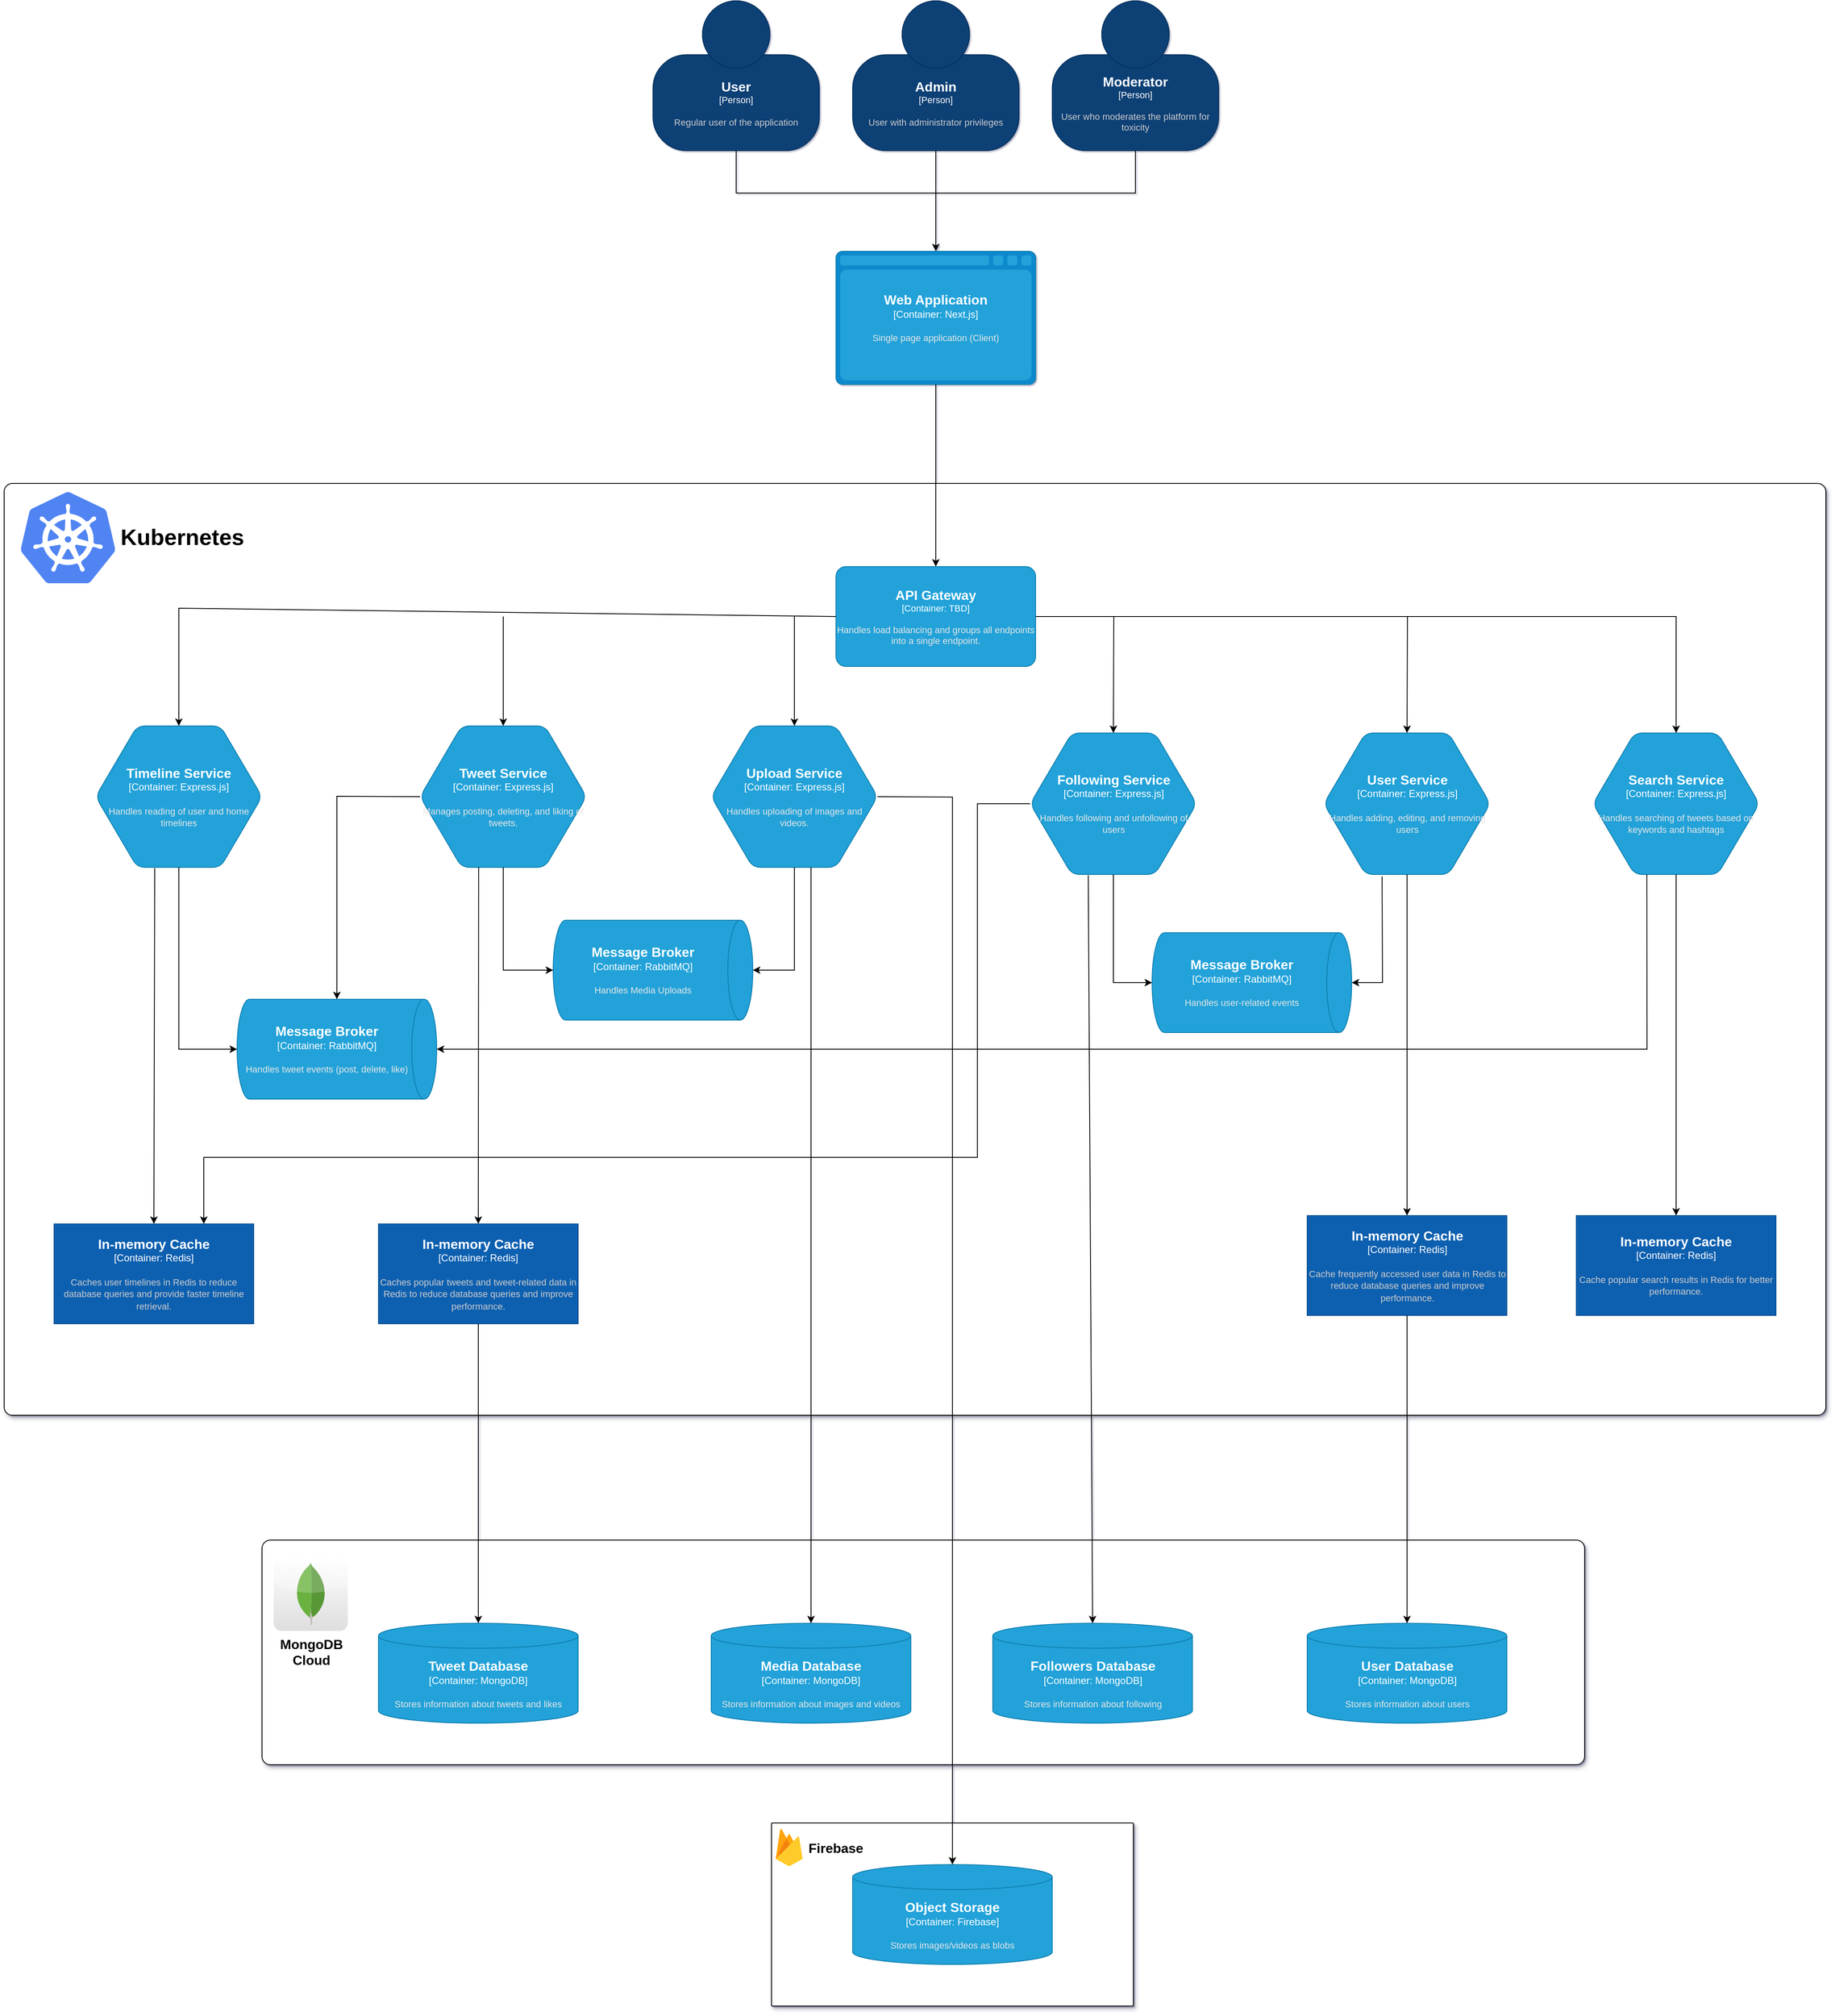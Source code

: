 <mxfile version="21.1.4" type="device">
  <diagram id="f106602c-feb2-e66a-4537-3a34d633f6aa" name="Page-1">
    <mxGraphModel dx="1504" dy="1657" grid="1" gridSize="10" guides="1" tooltips="1" connect="1" arrows="1" fold="1" page="1" pageScale="1" pageWidth="1169" pageHeight="827" background="none" math="0" shadow="1">
      <root>
        <mxCell id="0" />
        <mxCell id="1" parent="0" />
        <mxCell id="e-boNH3dfIIxHlk2X5r0-149" value="" style="strokeColor=#000000;shadow=1;strokeWidth=1;rounded=1;absoluteArcSize=1;arcSize=2;" vertex="1" parent="1">
          <mxGeometry x="1752.5" y="2100" width="435" height="220" as="geometry" />
        </mxCell>
        <mxCell id="e-boNH3dfIIxHlk2X5r0-150" value="&lt;b&gt;&lt;font color=&quot;#000000&quot; style=&quot;font-size: 16px;&quot;&gt;Firebase&lt;/font&gt;&lt;/b&gt;" style="sketch=0;dashed=0;connectable=0;html=1;fillColor=#5184F3;strokeColor=none;shape=mxgraph.gcp2.firebase;part=1;labelPosition=right;verticalLabelPosition=middle;align=left;verticalAlign=middle;spacingLeft=5;fontColor=#999999;fontSize=12;" vertex="1" parent="e-boNH3dfIIxHlk2X5r0-149">
          <mxGeometry width="32.4" height="45" relative="1" as="geometry">
            <mxPoint x="5" y="7" as="offset" />
          </mxGeometry>
        </mxCell>
        <object c4Name="" c4Type="" c4Application="" label="&lt;font style=&quot;font-size: 16px&quot;&gt;&lt;b&gt;&lt;div style=&quot;text-align: left&quot;&gt;%c4Name%&lt;/div&gt;&lt;/b&gt;&lt;/font&gt;&lt;div style=&quot;text-align: left&quot;&gt;[%c4Application%]&lt;/div&gt;" placeholders="1" id="e-boNH3dfIIxHlk2X5r0-136">
          <mxCell style="rounded=1;fontSize=11;whiteSpace=wrap;html=1;arcSize=20;labelBackgroundColor=none;align=left;verticalAlign=bottom;labelBorderColor=none;spacingTop=0;spacing=10;metaEdit=1;rotatable=0;perimeter=rectanglePerimeter;labelPadding=0;allowArrows=0;connectable=0;expand=0;recursiveResize=0;editable=1;pointerEvents=0;absoluteArcSize=1;points=[[0.25,0,0],[0.5,0,0],[0.75,0,0],[1,0.25,0],[1,0.5,0],[1,0.75,0],[0.75,1,0],[0.5,1,0],[0.25,1,0],[0,0.75,0],[0,0.5,0],[0,0.25,0]];strokeWidth=1;strokeColor=#000000;shadow=1;fontColor=#ffffff;" vertex="1" parent="1">
            <mxGeometry x="1140" y="1760" width="1590" height="270" as="geometry" />
          </mxCell>
        </object>
        <object c4Name="" c4Type="" c4Application="" label="&lt;font style=&quot;font-size: 16px&quot;&gt;&lt;b&gt;&lt;div style=&quot;text-align: left&quot;&gt;%c4Name%&lt;/div&gt;&lt;/b&gt;&lt;/font&gt;&lt;div style=&quot;text-align: left&quot;&gt;[%c4Application%]&lt;/div&gt;" placeholders="1" id="e-boNH3dfIIxHlk2X5r0-52">
          <mxCell style="rounded=1;fontSize=11;whiteSpace=wrap;html=1;arcSize=20;labelBackgroundColor=none;align=left;verticalAlign=bottom;labelBorderColor=none;spacingTop=0;spacing=10;metaEdit=1;rotatable=0;perimeter=rectanglePerimeter;labelPadding=0;allowArrows=0;connectable=0;expand=0;recursiveResize=0;editable=1;pointerEvents=0;absoluteArcSize=1;points=[[0.25,0,0],[0.5,0,0],[0.75,0,0],[1,0.25,0],[1,0.5,0],[1,0.75,0],[0.75,1,0],[0.5,1,0],[0.25,1,0],[0,0.75,0],[0,0.5,0],[0,0.25,0]];strokeWidth=1;shadow=1;glass=0;fillStyle=auto;fontColor=#ffffff;" vertex="1" parent="1">
            <mxGeometry x="830" y="490" width="2190" height="1120" as="geometry" />
          </mxCell>
        </object>
        <object placeholders="1" c4Name="User" c4Type="Person" c4Description="Regular user of the application" label="&lt;font style=&quot;font-size: 16px&quot;&gt;&lt;b&gt;%c4Name%&lt;/b&gt;&lt;/font&gt;&lt;div&gt;[%c4Type%]&lt;/div&gt;&lt;br&gt;&lt;div&gt;&lt;font style=&quot;font-size: 11px&quot;&gt;&lt;font color=&quot;#cccccc&quot;&gt;%c4Description%&lt;/font&gt;&lt;/div&gt;" id="e-boNH3dfIIxHlk2X5r0-14">
          <mxCell style="html=1;fontSize=11;dashed=0;whiteSpace=wrap;fillColor=#083F75;strokeColor=#06315C;fontColor=#ffffff;shape=mxgraph.c4.person2;align=center;metaEdit=1;points=[[0.5,0,0],[1,0.5,0],[1,0.75,0],[0.75,1,0],[0.5,1,0],[0.25,1,0],[0,0.75,0],[0,0.5,0]];resizable=0;" vertex="1" parent="1">
            <mxGeometry x="1610" y="-90" width="200" height="180" as="geometry" />
          </mxCell>
        </object>
        <object placeholders="1" c4Name="Admin" c4Type="Person" c4Description="User with administrator privileges" label="&lt;font style=&quot;font-size: 16px&quot;&gt;&lt;b&gt;%c4Name%&lt;/b&gt;&lt;/font&gt;&lt;div&gt;[%c4Type%]&lt;/div&gt;&lt;br&gt;&lt;div&gt;&lt;font style=&quot;font-size: 11px&quot;&gt;&lt;font color=&quot;#cccccc&quot;&gt;%c4Description%&lt;/font&gt;&lt;/div&gt;" id="e-boNH3dfIIxHlk2X5r0-38">
          <mxCell style="html=1;fontSize=11;dashed=0;whiteSpace=wrap;fillColor=#083F75;strokeColor=#06315C;fontColor=#ffffff;shape=mxgraph.c4.person2;align=center;metaEdit=1;points=[[0.5,0,0],[1,0.5,0],[1,0.75,0],[0.75,1,0],[0.5,1,0],[0.25,1,0],[0,0.75,0],[0,0.5,0]];resizable=0;" vertex="1" parent="1">
            <mxGeometry x="1850" y="-90" width="200" height="180" as="geometry" />
          </mxCell>
        </object>
        <object placeholders="1" c4Name="Moderator" c4Type="Person" c4Description="User who moderates the platform for toxicity" label="&lt;font style=&quot;font-size: 16px&quot;&gt;&lt;b&gt;%c4Name%&lt;/b&gt;&lt;/font&gt;&lt;div&gt;[%c4Type%]&lt;/div&gt;&lt;br&gt;&lt;div&gt;&lt;font style=&quot;font-size: 11px&quot;&gt;&lt;font color=&quot;#cccccc&quot;&gt;%c4Description%&lt;/font&gt;&lt;/div&gt;" id="e-boNH3dfIIxHlk2X5r0-39">
          <mxCell style="html=1;fontSize=11;dashed=0;whiteSpace=wrap;fillColor=#083F75;strokeColor=#06315C;fontColor=#ffffff;shape=mxgraph.c4.person2;align=center;metaEdit=1;points=[[0.5,0,0],[1,0.5,0],[1,0.75,0],[0.75,1,0],[0.5,1,0],[0.25,1,0],[0,0.75,0],[0,0.5,0]];resizable=0;" vertex="1" parent="1">
            <mxGeometry x="2090" y="-90" width="200" height="180" as="geometry" />
          </mxCell>
        </object>
        <mxCell id="e-boNH3dfIIxHlk2X5r0-40" value="" style="endArrow=classic;html=1;rounded=0;exitX=0.5;exitY=1;exitDx=0;exitDy=0;exitPerimeter=0;" edge="1" parent="1" source="e-boNH3dfIIxHlk2X5r0-14">
          <mxGeometry width="50" height="50" relative="1" as="geometry">
            <mxPoint x="1740" y="151" as="sourcePoint" />
            <mxPoint x="1950" y="211" as="targetPoint" />
            <Array as="points">
              <mxPoint x="1710" y="141" />
              <mxPoint x="1830" y="141" />
              <mxPoint x="1950" y="141" />
            </Array>
          </mxGeometry>
        </mxCell>
        <mxCell id="e-boNH3dfIIxHlk2X5r0-41" value="" style="endArrow=none;html=1;rounded=0;entryX=0.5;entryY=1;entryDx=0;entryDy=0;entryPerimeter=0;exitX=0.5;exitY=1;exitDx=0;exitDy=0;exitPerimeter=0;" edge="1" parent="1" source="e-boNH3dfIIxHlk2X5r0-39" target="e-boNH3dfIIxHlk2X5r0-38">
          <mxGeometry width="50" height="50" relative="1" as="geometry">
            <mxPoint x="2350" y="251" as="sourcePoint" />
            <mxPoint x="1790" y="101" as="targetPoint" />
            <Array as="points">
              <mxPoint x="2190" y="141" />
              <mxPoint x="1950" y="141" />
            </Array>
          </mxGeometry>
        </mxCell>
        <object placeholders="1" c4Type="Web Application" c4Container="Container" c4Technology="Next.js" c4Description="Single page application (Client)" label="&lt;font style=&quot;font-size: 16px&quot;&gt;&lt;b&gt;%c4Type%&lt;/b&gt;&lt;/font&gt;&lt;div&gt;[%c4Container%:&amp;nbsp;%c4Technology%]&lt;/div&gt;&lt;br&gt;&lt;div&gt;&lt;font style=&quot;font-size: 11px&quot;&gt;&lt;font color=&quot;#E6E6E6&quot;&gt;%c4Description%&lt;/font&gt;&lt;/div&gt;" id="e-boNH3dfIIxHlk2X5r0-42">
          <mxCell style="shape=mxgraph.c4.webBrowserContainer2;whiteSpace=wrap;html=1;boundedLbl=1;rounded=0;labelBackgroundColor=none;strokeColor=#118ACD;fillColor=#23A2D9;strokeColor=#118ACD;strokeColor2=#0E7DAD;fontSize=12;fontColor=#ffffff;align=center;metaEdit=1;points=[[0.5,0,0],[1,0.25,0],[1,0.5,0],[1,0.75,0],[0.5,1,0],[0,0.75,0],[0,0.5,0],[0,0.25,0]];resizable=0;" vertex="1" parent="1">
            <mxGeometry x="1830" y="211" width="240" height="160" as="geometry" />
          </mxCell>
        </object>
        <object placeholders="1" c4Type="Tweet Service" c4Container="Container" c4Technology="Express.js" c4Description="Manages posting, deleting, and liking of tweets." label="&lt;font style=&quot;font-size: 16px&quot;&gt;&lt;b&gt;%c4Type%&lt;/b&gt;&lt;/font&gt;&lt;div&gt;[%c4Container%:&amp;nbsp;%c4Technology%]&lt;/div&gt;&lt;br&gt;&lt;div&gt;&lt;font style=&quot;font-size: 11px&quot;&gt;&lt;font color=&quot;#E6E6E6&quot;&gt;%c4Description%&lt;/font&gt;&lt;/font&gt;&lt;/div&gt;" id="e-boNH3dfIIxHlk2X5r0-43">
          <mxCell style="shape=hexagon;size=50;perimeter=hexagonPerimeter2;whiteSpace=wrap;html=1;fixedSize=1;rounded=1;labelBackgroundColor=none;fillColor=#23A2D9;fontSize=12;fontColor=#ffffff;align=center;strokeColor=#0E7DAD;metaEdit=1;points=[[0.5,0,0],[1,0.25,0],[1,0.5,0],[1,0.75,0],[0.5,1,0],[0,0.75,0],[0,0.5,0],[0,0.25,0]];resizable=0;" vertex="1" parent="1">
            <mxGeometry x="1330" y="781.5" width="200" height="170" as="geometry" />
          </mxCell>
        </object>
        <object placeholders="1" c4Type="Message Broker" c4Container="Container" c4Technology="RabbitMQ" c4Description="Handles Media Uploads" label="&lt;font style=&quot;font-size: 16px&quot;&gt;&lt;b&gt;%c4Type%&lt;/b&gt;&lt;/font&gt;&lt;div&gt;[%c4Container%:&amp;nbsp;%c4Technology%]&lt;/div&gt;&lt;br&gt;&lt;div&gt;&lt;font style=&quot;font-size: 11px&quot;&gt;&lt;font color=&quot;#E6E6E6&quot;&gt;%c4Description%&lt;/font&gt;&lt;/div&gt;" id="e-boNH3dfIIxHlk2X5r0-44">
          <mxCell style="shape=cylinder3;size=15;direction=south;whiteSpace=wrap;html=1;boundedLbl=1;rounded=0;labelBackgroundColor=none;fillColor=#23A2D9;fontSize=12;fontColor=#ffffff;align=center;strokeColor=#0E7DAD;metaEdit=1;points=[[0.5,0,0],[1,0.25,0],[1,0.5,0],[1,0.75,0],[0.5,1,0],[0,0.75,0],[0,0.5,0],[0,0.25,0]];resizable=0;" vertex="1" parent="1">
            <mxGeometry x="1490" y="1015" width="240" height="120" as="geometry" />
          </mxCell>
        </object>
        <object placeholders="1" c4Type="Tweet Database" c4Container="Container" c4Technology="MongoDB" c4Description="Stores information about tweets and likes" label="&lt;font style=&quot;font-size: 16px&quot;&gt;&lt;b&gt;%c4Type%&lt;/b&gt;&lt;/font&gt;&lt;div&gt;[%c4Container%:&amp;nbsp;%c4Technology%]&lt;/div&gt;&lt;br&gt;&lt;div&gt;&lt;font style=&quot;font-size: 11px&quot;&gt;&lt;font color=&quot;#E6E6E6&quot;&gt;%c4Description%&lt;/font&gt;&lt;/div&gt;" id="e-boNH3dfIIxHlk2X5r0-45">
          <mxCell style="shape=cylinder3;size=15;whiteSpace=wrap;html=1;boundedLbl=1;rounded=0;labelBackgroundColor=none;fillColor=#23A2D9;fontSize=12;fontColor=#ffffff;align=center;strokeColor=#0E7DAD;metaEdit=1;points=[[0.5,0,0],[1,0.25,0],[1,0.5,0],[1,0.75,0],[0.5,1,0],[0,0.75,0],[0,0.5,0],[0,0.25,0]];resizable=0;" vertex="1" parent="1">
            <mxGeometry x="1280" y="1860" width="240" height="120" as="geometry" />
          </mxCell>
        </object>
        <object placeholders="1" c4Name="API Gateway" c4Type="Container" c4Technology="TBD" c4Description="Handles load balancing and groups all endpoints into a single endpoint." label="&lt;font style=&quot;font-size: 16px&quot;&gt;&lt;b&gt;%c4Name%&lt;/b&gt;&lt;/font&gt;&lt;div&gt;[%c4Type%: %c4Technology%]&lt;/div&gt;&lt;br&gt;&lt;div&gt;&lt;font style=&quot;font-size: 11px&quot;&gt;&lt;font color=&quot;#E6E6E6&quot;&gt;%c4Description%&lt;/font&gt;&lt;/div&gt;" id="e-boNH3dfIIxHlk2X5r0-48">
          <mxCell style="rounded=1;whiteSpace=wrap;html=1;fontSize=11;labelBackgroundColor=none;fillColor=#23A2D9;fontColor=#ffffff;align=center;arcSize=10;strokeColor=#0E7DAD;metaEdit=1;resizable=0;points=[[0.25,0,0],[0.5,0,0],[0.75,0,0],[1,0.25,0],[1,0.5,0],[1,0.75,0],[0.75,1,0],[0.5,1,0],[0.25,1,0],[0,0.75,0],[0,0.5,0],[0,0.25,0]];" vertex="1" parent="1">
            <mxGeometry x="1830" y="590" width="240" height="120" as="geometry" />
          </mxCell>
        </object>
        <object placeholders="1" c4Type="Upload Service" c4Container="Container" c4Technology="Express.js" c4Description="Handles uploading of images and videos." label="&lt;font style=&quot;font-size: 16px&quot;&gt;&lt;b&gt;%c4Type%&lt;/b&gt;&lt;/font&gt;&lt;div&gt;[%c4Container%:&amp;nbsp;%c4Technology%]&lt;/div&gt;&lt;br&gt;&lt;div&gt;&lt;font style=&quot;font-size: 11px&quot;&gt;&lt;font color=&quot;#E6E6E6&quot;&gt;%c4Description%&lt;/font&gt;&lt;/div&gt;" id="e-boNH3dfIIxHlk2X5r0-49">
          <mxCell style="shape=hexagon;size=50;perimeter=hexagonPerimeter2;whiteSpace=wrap;html=1;fixedSize=1;rounded=1;labelBackgroundColor=none;fillColor=#23A2D9;fontSize=12;fontColor=#ffffff;align=center;strokeColor=#0E7DAD;metaEdit=1;points=[[0.5,0,0],[1,0.25,0],[1,0.5,0],[1,0.75,0],[0.5,1,0],[0,0.75,0],[0,0.5,0],[0,0.25,0]];resizable=0;" vertex="1" parent="1">
            <mxGeometry x="1680" y="781.5" width="200" height="170" as="geometry" />
          </mxCell>
        </object>
        <object placeholders="1" c4Type="Search Service" c4Container="Container" c4Technology="Express.js" c4Description="Handles searching of tweets based on keywords and hashtags" label="&lt;font style=&quot;font-size: 16px&quot;&gt;&lt;b&gt;%c4Type%&lt;/b&gt;&lt;/font&gt;&lt;div&gt;[%c4Container%:&amp;nbsp;%c4Technology%]&lt;/div&gt;&lt;br&gt;&lt;div&gt;&lt;font style=&quot;font-size: 11px&quot;&gt;&lt;font color=&quot;#E6E6E6&quot;&gt;%c4Description%&lt;/font&gt;&lt;/div&gt;" id="e-boNH3dfIIxHlk2X5r0-51">
          <mxCell style="shape=hexagon;size=50;perimeter=hexagonPerimeter2;whiteSpace=wrap;html=1;fixedSize=1;rounded=1;labelBackgroundColor=none;fillColor=#23A2D9;fontSize=12;fontColor=#ffffff;align=center;strokeColor=#0E7DAD;metaEdit=1;points=[[0.5,0,0],[1,0.25,0],[1,0.5,0],[1,0.75,0],[0.5,1,0],[0,0.75,0],[0,0.5,0],[0,0.25,0]];resizable=0;" vertex="1" parent="1">
            <mxGeometry x="2740" y="790" width="200" height="170" as="geometry" />
          </mxCell>
        </object>
        <object placeholders="1" c4Type="Following Service" c4Container="Container" c4Technology="Express.js" c4Description="Handles following and unfollowing of users" label="&lt;font style=&quot;font-size: 16px&quot;&gt;&lt;b&gt;%c4Type%&lt;/b&gt;&lt;/font&gt;&lt;div&gt;[%c4Container%:&amp;nbsp;%c4Technology%]&lt;/div&gt;&lt;br&gt;&lt;div&gt;&lt;font style=&quot;font-size: 11px&quot;&gt;&lt;font color=&quot;#E6E6E6&quot;&gt;%c4Description%&lt;/font&gt;&lt;/div&gt;" id="e-boNH3dfIIxHlk2X5r0-53">
          <mxCell style="shape=hexagon;size=50;perimeter=hexagonPerimeter2;whiteSpace=wrap;html=1;fixedSize=1;rounded=1;labelBackgroundColor=none;fillColor=#23A2D9;fontSize=12;fontColor=#ffffff;align=center;strokeColor=#0E7DAD;metaEdit=1;points=[[0.5,0,0],[1,0.25,0],[1,0.5,0],[1,0.75,0],[0.5,1,0],[0,0.75,0],[0,0.5,0],[0,0.25,0]];resizable=0;" vertex="1" parent="1">
            <mxGeometry x="2063.5" y="790" width="200" height="170" as="geometry" />
          </mxCell>
        </object>
        <object placeholders="1" c4Type="User Service" c4Container="Container" c4Technology="Express.js" c4Description="Handles adding, editing, and removing users" label="&lt;font style=&quot;font-size: 16px&quot;&gt;&lt;b&gt;%c4Type%&lt;/b&gt;&lt;/font&gt;&lt;div&gt;[%c4Container%:&amp;nbsp;%c4Technology%]&lt;/div&gt;&lt;br&gt;&lt;div&gt;&lt;font style=&quot;font-size: 11px&quot;&gt;&lt;font color=&quot;#E6E6E6&quot;&gt;%c4Description%&lt;/font&gt;&lt;/div&gt;" id="e-boNH3dfIIxHlk2X5r0-54">
          <mxCell style="shape=hexagon;size=50;perimeter=hexagonPerimeter2;whiteSpace=wrap;html=1;fixedSize=1;rounded=1;labelBackgroundColor=none;fillColor=#23A2D9;fontSize=12;fontColor=#ffffff;align=center;strokeColor=#0E7DAD;metaEdit=1;points=[[0.5,0,0],[1,0.25,0],[1,0.5,0],[1,0.75,0],[0.5,1,0],[0,0.75,0],[0,0.5,0],[0,0.25,0]];resizable=0;" vertex="1" parent="1">
            <mxGeometry x="2416.5" y="790" width="200" height="170" as="geometry" />
          </mxCell>
        </object>
        <mxCell id="e-boNH3dfIIxHlk2X5r0-56" value="" style="endArrow=classic;html=1;rounded=0;exitX=0.5;exitY=1;exitDx=0;exitDy=0;exitPerimeter=0;entryX=0.5;entryY=0;entryDx=0;entryDy=0;entryPerimeter=0;" edge="1" parent="1" source="e-boNH3dfIIxHlk2X5r0-49" target="e-boNH3dfIIxHlk2X5r0-44">
          <mxGeometry width="50" height="50" relative="1" as="geometry">
            <mxPoint x="1770" y="660" as="sourcePoint" />
            <mxPoint x="1330" y="1100" as="targetPoint" />
            <Array as="points">
              <mxPoint x="1780" y="1075" />
            </Array>
          </mxGeometry>
        </mxCell>
        <mxCell id="e-boNH3dfIIxHlk2X5r0-57" value="" style="endArrow=classic;html=1;rounded=0;exitX=0.5;exitY=1;exitDx=0;exitDy=0;exitPerimeter=0;entryX=0.5;entryY=1;entryDx=0;entryDy=0;entryPerimeter=0;" edge="1" parent="1" source="e-boNH3dfIIxHlk2X5r0-43" target="e-boNH3dfIIxHlk2X5r0-44">
          <mxGeometry width="50" height="50" relative="1" as="geometry">
            <mxPoint x="1780" y="960" as="sourcePoint" />
            <mxPoint x="1360" y="1080" as="targetPoint" />
            <Array as="points">
              <mxPoint x="1430" y="1075" />
            </Array>
          </mxGeometry>
        </mxCell>
        <object placeholders="1" c4Name="In-memory Cache" c4Type="Container: Redis" c4Description="Caches popular tweets and tweet-related data in Redis to reduce database queries and improve performance." label="&lt;font style=&quot;font-size: 16px&quot;&gt;&lt;b&gt;%c4Name%&lt;/b&gt;&lt;/font&gt;&lt;div&gt;[%c4Type%]&lt;/div&gt;&lt;br&gt;&lt;div&gt;&lt;font style=&quot;font-size: 11px&quot;&gt;&lt;font color=&quot;#cccccc&quot;&gt;%c4Description%&lt;/font&gt;&lt;/div&gt;" id="e-boNH3dfIIxHlk2X5r0-64">
          <mxCell style="rounded=1;whiteSpace=wrap;html=1;labelBackgroundColor=none;fillColor=#1061B0;fontColor=#ffffff;align=center;arcSize=0;strokeColor=#0D5091;metaEdit=1;resizable=0;points=[[0.25,0,0],[0.5,0,0],[0.75,0,0],[1,0.25,0],[1,0.5,0],[1,0.75,0],[0.75,1,0],[0.5,1,0],[0.25,1,0],[0,0.75,0],[0,0.5,0],[0,0.25,0]];" vertex="1" parent="1">
            <mxGeometry x="1280" y="1380" width="240" height="120" as="geometry" />
          </mxCell>
        </object>
        <mxCell id="e-boNH3dfIIxHlk2X5r0-65" value="" style="endArrow=classic;html=1;rounded=0;entryX=0.5;entryY=0;entryDx=0;entryDy=0;entryPerimeter=0;exitX=0.352;exitY=0.999;exitDx=0;exitDy=0;exitPerimeter=0;" edge="1" parent="1" source="e-boNH3dfIIxHlk2X5r0-43" target="e-boNH3dfIIxHlk2X5r0-64">
          <mxGeometry width="50" height="50" relative="1" as="geometry">
            <mxPoint x="1110" y="1010" as="sourcePoint" />
            <mxPoint x="1380" y="1100" as="targetPoint" />
          </mxGeometry>
        </mxCell>
        <mxCell id="e-boNH3dfIIxHlk2X5r0-66" value="" style="endArrow=classic;html=1;rounded=0;entryX=0.5;entryY=0;entryDx=0;entryDy=0;entryPerimeter=0;exitX=0.5;exitY=1;exitDx=0;exitDy=0;exitPerimeter=0;" edge="1" parent="1" source="e-boNH3dfIIxHlk2X5r0-64" target="e-boNH3dfIIxHlk2X5r0-45">
          <mxGeometry width="50" height="50" relative="1" as="geometry">
            <mxPoint x="1280" y="1250" as="sourcePoint" />
            <mxPoint x="1160" y="1310" as="targetPoint" />
            <Array as="points" />
          </mxGeometry>
        </mxCell>
        <object placeholders="1" c4Type="Media Database" c4Container="Container" c4Technology="MongoDB" c4Description="Stores information about images and videos" label="&lt;font style=&quot;font-size: 16px&quot;&gt;&lt;b&gt;%c4Type%&lt;/b&gt;&lt;/font&gt;&lt;div&gt;[%c4Container%:&amp;nbsp;%c4Technology%]&lt;/div&gt;&lt;br&gt;&lt;div&gt;&lt;font style=&quot;font-size: 11px&quot;&gt;&lt;font color=&quot;#E6E6E6&quot;&gt;%c4Description%&lt;/font&gt;&lt;/div&gt;" id="e-boNH3dfIIxHlk2X5r0-67">
          <mxCell style="shape=cylinder3;size=15;whiteSpace=wrap;html=1;boundedLbl=1;rounded=0;labelBackgroundColor=none;fillColor=#23A2D9;fontSize=12;fontColor=#ffffff;align=center;strokeColor=#0E7DAD;metaEdit=1;points=[[0.5,0,0],[1,0.25,0],[1,0.5,0],[1,0.75,0],[0.5,1,0],[0,0.75,0],[0,0.5,0],[0,0.25,0]];resizable=0;" vertex="1" parent="1">
            <mxGeometry x="1680" y="1860" width="240" height="120" as="geometry" />
          </mxCell>
        </object>
        <mxCell id="e-boNH3dfIIxHlk2X5r0-68" value="" style="endArrow=classic;html=1;rounded=0;entryX=0.5;entryY=0;entryDx=0;entryDy=0;entryPerimeter=0;exitX=0.352;exitY=0.999;exitDx=0;exitDy=0;exitPerimeter=0;" edge="1" parent="1" target="e-boNH3dfIIxHlk2X5r0-67">
          <mxGeometry width="50" height="50" relative="1" as="geometry">
            <mxPoint x="1800" y="951.5" as="sourcePoint" />
            <mxPoint x="1800" y="1301.5" as="targetPoint" />
          </mxGeometry>
        </mxCell>
        <object placeholders="1" c4Type="Message Broker" c4Container="Container" c4Technology="RabbitMQ" c4Description="Handles user-related events" label="&lt;font style=&quot;font-size: 16px&quot;&gt;&lt;b&gt;%c4Type%&lt;/b&gt;&lt;/font&gt;&lt;div&gt;[%c4Container%:&amp;nbsp;%c4Technology%]&lt;/div&gt;&lt;br&gt;&lt;div&gt;&lt;font style=&quot;font-size: 11px&quot;&gt;&lt;font color=&quot;#E6E6E6&quot;&gt;%c4Description%&lt;/font&gt;&lt;/div&gt;" id="e-boNH3dfIIxHlk2X5r0-69">
          <mxCell style="shape=cylinder3;size=15;direction=south;whiteSpace=wrap;html=1;boundedLbl=1;rounded=0;labelBackgroundColor=none;fillColor=#23A2D9;fontSize=12;fontColor=#ffffff;align=center;strokeColor=#0E7DAD;metaEdit=1;points=[[0.5,0,0],[1,0.25,0],[1,0.5,0],[1,0.75,0],[0.5,1,0],[0,0.75,0],[0,0.5,0],[0,0.25,0]];resizable=0;" vertex="1" parent="1">
            <mxGeometry x="2210" y="1030" width="240" height="120" as="geometry" />
          </mxCell>
        </object>
        <object placeholders="1" c4Type="Timeline Service" c4Container="Container" c4Technology="Express.js" c4Description="Handles reading of user and home timelines" label="&lt;font style=&quot;font-size: 16px&quot;&gt;&lt;b&gt;%c4Type%&lt;/b&gt;&lt;/font&gt;&lt;div&gt;[%c4Container%:&amp;nbsp;%c4Technology%]&lt;/div&gt;&lt;br&gt;&lt;div&gt;&lt;font style=&quot;font-size: 11px&quot;&gt;&lt;font color=&quot;#E6E6E6&quot;&gt;%c4Description%&lt;/font&gt;&lt;/div&gt;" id="e-boNH3dfIIxHlk2X5r0-70">
          <mxCell style="shape=hexagon;size=50;perimeter=hexagonPerimeter2;whiteSpace=wrap;html=1;fixedSize=1;rounded=1;labelBackgroundColor=none;fillColor=#23A2D9;fontSize=12;fontColor=#ffffff;align=center;strokeColor=#0E7DAD;metaEdit=1;points=[[0.5,0,0],[1,0.25,0],[1,0.5,0],[1,0.75,0],[0.5,1,0],[0,0.75,0],[0,0.5,0],[0,0.25,0]];resizable=0;" vertex="1" parent="1">
            <mxGeometry x="940" y="781.5" width="200" height="170" as="geometry" />
          </mxCell>
        </object>
        <object placeholders="1" c4Name="In-memory Cache" c4Type="Container: Redis" c4Description="Caches user timelines in Redis to reduce database queries and provide faster timeline retrieval." label="&lt;font style=&quot;font-size: 16px&quot;&gt;&lt;b&gt;%c4Name%&lt;/b&gt;&lt;/font&gt;&lt;div&gt;[%c4Type%]&lt;/div&gt;&lt;br&gt;&lt;div&gt;&lt;font style=&quot;font-size: 11px&quot;&gt;&lt;font color=&quot;#cccccc&quot;&gt;%c4Description%&lt;/font&gt;&lt;/div&gt;" id="e-boNH3dfIIxHlk2X5r0-71">
          <mxCell style="rounded=1;whiteSpace=wrap;html=1;labelBackgroundColor=none;fillColor=#1061B0;fontColor=#ffffff;align=center;arcSize=0;strokeColor=#0D5091;metaEdit=1;resizable=0;points=[[0.25,0,0],[0.5,0,0],[0.75,0,0],[1,0.25,0],[1,0.5,0],[1,0.75,0],[0.75,1,0],[0.5,1,0],[0.25,1,0],[0,0.75,0],[0,0.5,0],[0,0.25,0]];" vertex="1" parent="1">
            <mxGeometry x="890" y="1380" width="240" height="120" as="geometry" />
          </mxCell>
        </object>
        <mxCell id="e-boNH3dfIIxHlk2X5r0-72" value="" style="endArrow=classic;html=1;rounded=0;entryX=0;entryY=0.5;entryDx=0;entryDy=0;entryPerimeter=0;exitX=0;exitY=0.5;exitDx=0;exitDy=0;exitPerimeter=0;" edge="1" parent="1" source="e-boNH3dfIIxHlk2X5r0-43" target="e-boNH3dfIIxHlk2X5r0-74">
          <mxGeometry width="50" height="50" relative="1" as="geometry">
            <mxPoint x="1300" y="910" as="sourcePoint" />
            <mxPoint x="1230" y="1000" as="targetPoint" />
            <Array as="points">
              <mxPoint x="1230" y="866" />
            </Array>
          </mxGeometry>
        </mxCell>
        <object placeholders="1" c4Type="Message Broker" c4Container="Container" c4Technology="RabbitMQ" c4Description="Handles tweet events (post, delete, like)" label="&lt;font style=&quot;font-size: 16px&quot;&gt;&lt;b&gt;%c4Type%&lt;/b&gt;&lt;/font&gt;&lt;div&gt;[%c4Container%:&amp;nbsp;%c4Technology%]&lt;/div&gt;&lt;br&gt;&lt;div&gt;&lt;font style=&quot;font-size: 11px&quot;&gt;&lt;font color=&quot;#E6E6E6&quot;&gt;%c4Description%&lt;/font&gt;&lt;/div&gt;" id="e-boNH3dfIIxHlk2X5r0-74">
          <mxCell style="shape=cylinder3;size=15;direction=south;whiteSpace=wrap;html=1;boundedLbl=1;rounded=0;labelBackgroundColor=none;fillColor=#23A2D9;fontSize=12;fontColor=#ffffff;align=center;strokeColor=#0E7DAD;metaEdit=1;points=[[0.5,0,0],[1,0.25,0],[1,0.5,0],[1,0.75,0],[0.5,1,0],[0,0.75,0],[0,0.5,0],[0,0.25,0]];resizable=0;" vertex="1" parent="1">
            <mxGeometry x="1110" y="1110" width="240" height="120" as="geometry" />
          </mxCell>
        </object>
        <mxCell id="e-boNH3dfIIxHlk2X5r0-76" value="" style="endArrow=classic;html=1;rounded=0;entryX=0.5;entryY=1;entryDx=0;entryDy=0;entryPerimeter=0;exitX=0.5;exitY=1;exitDx=0;exitDy=0;exitPerimeter=0;" edge="1" parent="1" source="e-boNH3dfIIxHlk2X5r0-70" target="e-boNH3dfIIxHlk2X5r0-74">
          <mxGeometry width="50" height="50" relative="1" as="geometry">
            <mxPoint x="1340" y="877" as="sourcePoint" />
            <mxPoint x="1240" y="1100" as="targetPoint" />
            <Array as="points">
              <mxPoint x="1040" y="1170" />
            </Array>
          </mxGeometry>
        </mxCell>
        <mxCell id="e-boNH3dfIIxHlk2X5r0-77" value="" style="endArrow=classic;html=1;rounded=0;entryX=0.5;entryY=0;entryDx=0;entryDy=0;entryPerimeter=0;exitX=0.355;exitY=1.006;exitDx=0;exitDy=0;exitPerimeter=0;" edge="1" parent="1" source="e-boNH3dfIIxHlk2X5r0-70" target="e-boNH3dfIIxHlk2X5r0-71">
          <mxGeometry width="50" height="50" relative="1" as="geometry">
            <mxPoint x="1410" y="961" as="sourcePoint" />
            <mxPoint x="1410" y="1330" as="targetPoint" />
          </mxGeometry>
        </mxCell>
        <mxCell id="e-boNH3dfIIxHlk2X5r0-79" value="" style="endArrow=classic;html=1;rounded=0;exitX=0.324;exitY=1;exitDx=0;exitDy=0;exitPerimeter=0;entryX=0.5;entryY=0;entryDx=0;entryDy=0;entryPerimeter=0;" edge="1" parent="1" source="e-boNH3dfIIxHlk2X5r0-51" target="e-boNH3dfIIxHlk2X5r0-74">
          <mxGeometry width="50" height="50" relative="1" as="geometry">
            <mxPoint x="2150" y="960" as="sourcePoint" />
            <mxPoint x="1350" y="1240" as="targetPoint" />
            <Array as="points">
              <mxPoint x="2805" y="1170" />
              <mxPoint x="2130" y="1170" />
            </Array>
          </mxGeometry>
        </mxCell>
        <object placeholders="1" c4Type="Followers Database" c4Container="Container" c4Technology="MongoDB" c4Description="Stores information about following" label="&lt;font style=&quot;font-size: 16px&quot;&gt;&lt;b&gt;%c4Type%&lt;/b&gt;&lt;/font&gt;&lt;div&gt;[%c4Container%:&amp;nbsp;%c4Technology%]&lt;/div&gt;&lt;br&gt;&lt;div&gt;&lt;font style=&quot;font-size: 11px&quot;&gt;&lt;font color=&quot;#E6E6E6&quot;&gt;%c4Description%&lt;/font&gt;&lt;/div&gt;" id="e-boNH3dfIIxHlk2X5r0-82">
          <mxCell style="shape=cylinder3;size=15;whiteSpace=wrap;html=1;boundedLbl=1;rounded=0;labelBackgroundColor=none;fillColor=#23A2D9;fontSize=12;fontColor=#ffffff;align=center;strokeColor=#0E7DAD;metaEdit=1;points=[[0.5,0,0],[1,0.25,0],[1,0.5,0],[1,0.75,0],[0.5,1,0],[0,0.75,0],[0,0.5,0],[0,0.25,0]];resizable=0;" vertex="1" parent="1">
            <mxGeometry x="2018.5" y="1860" width="240" height="120" as="geometry" />
          </mxCell>
        </object>
        <mxCell id="e-boNH3dfIIxHlk2X5r0-83" value="" style="endArrow=classic;html=1;rounded=0;exitX=0.349;exitY=1.006;exitDx=0;exitDy=0;exitPerimeter=0;entryX=0.5;entryY=0;entryDx=0;entryDy=0;entryPerimeter=0;" edge="1" parent="1" source="e-boNH3dfIIxHlk2X5r0-53" target="e-boNH3dfIIxHlk2X5r0-82">
          <mxGeometry width="50" height="50" relative="1" as="geometry">
            <mxPoint x="2660" y="1260" as="sourcePoint" />
            <mxPoint x="2510" y="1400" as="targetPoint" />
          </mxGeometry>
        </mxCell>
        <mxCell id="e-boNH3dfIIxHlk2X5r0-84" value="" style="endArrow=classic;html=1;rounded=0;exitX=0.5;exitY=1;exitDx=0;exitDy=0;exitPerimeter=0;entryX=0.5;entryY=1;entryDx=0;entryDy=0;entryPerimeter=0;" edge="1" parent="1" source="e-boNH3dfIIxHlk2X5r0-53" target="e-boNH3dfIIxHlk2X5r0-69">
          <mxGeometry width="50" height="50" relative="1" as="geometry">
            <mxPoint x="1483.5" y="952" as="sourcePoint" />
            <mxPoint x="1433.5" y="1075" as="targetPoint" />
            <Array as="points">
              <mxPoint x="2163.5" y="1090" />
            </Array>
          </mxGeometry>
        </mxCell>
        <mxCell id="e-boNH3dfIIxHlk2X5r0-85" value="" style="endArrow=classic;html=1;rounded=0;entryX=0.5;entryY=0;entryDx=0;entryDy=0;entryPerimeter=0;exitX=0.35;exitY=1.014;exitDx=0;exitDy=0;exitPerimeter=0;" edge="1" parent="1" source="e-boNH3dfIIxHlk2X5r0-54" target="e-boNH3dfIIxHlk2X5r0-69">
          <mxGeometry width="50" height="50" relative="1" as="geometry">
            <mxPoint x="2490" y="970" as="sourcePoint" />
            <mxPoint x="2673.5" y="1210" as="targetPoint" />
            <Array as="points">
              <mxPoint x="2487" y="1090" />
            </Array>
          </mxGeometry>
        </mxCell>
        <object placeholders="1" c4Type="User Database" c4Container="Container" c4Technology="MongoDB" c4Description="Stores information about users" label="&lt;font style=&quot;font-size: 16px&quot;&gt;&lt;b&gt;%c4Type%&lt;/b&gt;&lt;/font&gt;&lt;div&gt;[%c4Container%:&amp;nbsp;%c4Technology%]&lt;/div&gt;&lt;br&gt;&lt;div&gt;&lt;font style=&quot;font-size: 11px&quot;&gt;&lt;font color=&quot;#E6E6E6&quot;&gt;%c4Description%&lt;/font&gt;&lt;/div&gt;" id="e-boNH3dfIIxHlk2X5r0-87">
          <mxCell style="shape=cylinder3;size=15;whiteSpace=wrap;html=1;boundedLbl=1;rounded=0;labelBackgroundColor=none;fillColor=#23A2D9;fontSize=12;fontColor=#ffffff;align=center;strokeColor=#0E7DAD;metaEdit=1;points=[[0.5,0,0],[1,0.25,0],[1,0.5,0],[1,0.75,0],[0.5,1,0],[0,0.75,0],[0,0.5,0],[0,0.25,0]];resizable=0;" vertex="1" parent="1">
            <mxGeometry x="2396.5" y="1860" width="240" height="120" as="geometry" />
          </mxCell>
        </object>
        <mxCell id="e-boNH3dfIIxHlk2X5r0-88" value="" style="endArrow=classic;html=1;rounded=0;entryX=0.5;entryY=0;entryDx=0;entryDy=0;entryPerimeter=0;exitX=0.5;exitY=1;exitDx=0;exitDy=0;exitPerimeter=0;" edge="1" parent="1" source="e-boNH3dfIIxHlk2X5r0-54" target="e-boNH3dfIIxHlk2X5r0-143">
          <mxGeometry width="50" height="50" relative="1" as="geometry">
            <mxPoint x="2560" y="1000" as="sourcePoint" />
            <mxPoint x="1020" y="1390" as="targetPoint" />
          </mxGeometry>
        </mxCell>
        <mxCell id="e-boNH3dfIIxHlk2X5r0-122" value="&lt;font color=&quot;#000000&quot; size=&quot;1&quot; style=&quot;&quot;&gt;&lt;b style=&quot;font-size: 27px;&quot;&gt;Kubernetes&lt;/b&gt;&lt;/font&gt;" style="sketch=0;dashed=0;connectable=0;html=1;fillColor=#5184F3;strokeColor=none;shape=mxgraph.gcp2.kubernetes_logo;part=1;labelPosition=right;verticalLabelPosition=middle;align=left;verticalAlign=middle;spacingLeft=5;fontColor=#999999;fontSize=12;" vertex="1" parent="1">
          <mxGeometry x="850" y="500" width="113.4" height="110" as="geometry" />
        </mxCell>
        <mxCell id="e-boNH3dfIIxHlk2X5r0-126" value="" style="endArrow=classic;html=1;rounded=0;exitX=0;exitY=0.5;exitDx=0;exitDy=0;exitPerimeter=0;entryX=0.5;entryY=0;entryDx=0;entryDy=0;entryPerimeter=0;" edge="1" parent="1" source="e-boNH3dfIIxHlk2X5r0-48" target="e-boNH3dfIIxHlk2X5r0-70">
          <mxGeometry width="50" height="50" relative="1" as="geometry">
            <mxPoint x="1890" y="660" as="sourcePoint" />
            <mxPoint x="1310" y="600" as="targetPoint" />
            <Array as="points">
              <mxPoint x="1040" y="640" />
            </Array>
          </mxGeometry>
        </mxCell>
        <mxCell id="e-boNH3dfIIxHlk2X5r0-127" value="" style="endArrow=classic;html=1;rounded=0;entryX=0.5;entryY=0;entryDx=0;entryDy=0;entryPerimeter=0;" edge="1" parent="1" target="e-boNH3dfIIxHlk2X5r0-43">
          <mxGeometry width="50" height="50" relative="1" as="geometry">
            <mxPoint x="1430" y="650" as="sourcePoint" />
            <mxPoint x="1230" y="580" as="targetPoint" />
          </mxGeometry>
        </mxCell>
        <mxCell id="e-boNH3dfIIxHlk2X5r0-129" value="" style="endArrow=classic;html=1;rounded=0;entryX=0.5;entryY=0;entryDx=0;entryDy=0;entryPerimeter=0;" edge="1" parent="1" target="e-boNH3dfIIxHlk2X5r0-49">
          <mxGeometry width="50" height="50" relative="1" as="geometry">
            <mxPoint x="1780" y="650" as="sourcePoint" />
            <mxPoint x="1780" y="782" as="targetPoint" />
          </mxGeometry>
        </mxCell>
        <mxCell id="e-boNH3dfIIxHlk2X5r0-130" value="" style="endArrow=classic;html=1;rounded=0;entryX=0.5;entryY=0;entryDx=0;entryDy=0;entryPerimeter=0;" edge="1" parent="1" target="e-boNH3dfIIxHlk2X5r0-54">
          <mxGeometry width="50" height="50" relative="1" as="geometry">
            <mxPoint x="2517" y="650" as="sourcePoint" />
            <mxPoint x="2073.5" y="690" as="targetPoint" />
            <Array as="points" />
          </mxGeometry>
        </mxCell>
        <mxCell id="e-boNH3dfIIxHlk2X5r0-132" value="" style="endArrow=classic;html=1;rounded=0;entryX=0.5;entryY=0;entryDx=0;entryDy=0;entryPerimeter=0;exitX=1;exitY=0.5;exitDx=0;exitDy=0;exitPerimeter=0;" edge="1" parent="1" source="e-boNH3dfIIxHlk2X5r0-48" target="e-boNH3dfIIxHlk2X5r0-51">
          <mxGeometry width="50" height="50" relative="1" as="geometry">
            <mxPoint x="2835" y="430" as="sourcePoint" />
            <mxPoint x="2835" y="570" as="targetPoint" />
            <Array as="points">
              <mxPoint x="2840" y="650" />
            </Array>
          </mxGeometry>
        </mxCell>
        <mxCell id="e-boNH3dfIIxHlk2X5r0-133" value="" style="endArrow=classic;html=1;rounded=0;entryX=0.5;entryY=0;entryDx=0;entryDy=0;entryPerimeter=0;" edge="1" parent="1" target="e-boNH3dfIIxHlk2X5r0-53">
          <mxGeometry width="50" height="50" relative="1" as="geometry">
            <mxPoint x="2164" y="650" as="sourcePoint" />
            <mxPoint x="2163.5" y="790" as="targetPoint" />
          </mxGeometry>
        </mxCell>
        <mxCell id="e-boNH3dfIIxHlk2X5r0-135" value="" style="endArrow=classic;html=1;rounded=0;exitX=0.5;exitY=1;exitDx=0;exitDy=0;exitPerimeter=0;entryX=0.5;entryY=0;entryDx=0;entryDy=0;entryPerimeter=0;" edge="1" parent="1" source="e-boNH3dfIIxHlk2X5r0-42" target="e-boNH3dfIIxHlk2X5r0-48">
          <mxGeometry width="50" height="50" relative="1" as="geometry">
            <mxPoint x="1500" y="280" as="sourcePoint" />
            <mxPoint x="1550" y="230" as="targetPoint" />
          </mxGeometry>
        </mxCell>
        <mxCell id="5MnMHR7iOQLMIiEP4UsR-1051" value="&lt;b style=&quot;font-size: 16px;&quot;&gt;MongoDB&lt;br&gt;Cloud&lt;/b&gt;" style="dashed=0;outlineConnect=0;html=1;align=center;labelPosition=center;verticalLabelPosition=bottom;verticalAlign=top;shape=mxgraph.webicons.mongodb;gradientColor=#DFDEDE;aspect=fixed;" parent="1" vertex="1">
          <mxGeometry x="1154" y="1780" width="89.078" height="89.078" as="geometry" />
        </mxCell>
        <mxCell id="e-boNH3dfIIxHlk2X5r0-140" value="" style="endArrow=classic;html=1;rounded=0;exitX=0;exitY=0.5;exitDx=0;exitDy=0;exitPerimeter=0;entryX=0.75;entryY=0;entryDx=0;entryDy=0;entryPerimeter=0;" edge="1" parent="1" source="e-boNH3dfIIxHlk2X5r0-53" target="e-boNH3dfIIxHlk2X5r0-71">
          <mxGeometry width="50" height="50" relative="1" as="geometry">
            <mxPoint x="2064" y="875" as="sourcePoint" />
            <mxPoint x="1070" y="1380" as="targetPoint" />
            <Array as="points">
              <mxPoint x="2000" y="875" />
              <mxPoint x="2000" y="1300" />
              <mxPoint x="1070" y="1300" />
            </Array>
          </mxGeometry>
        </mxCell>
        <object placeholders="1" c4Name="In-memory Cache" c4Type="Container: Redis" c4Description="Cache popular search results in Redis for better performance." label="&lt;font style=&quot;font-size: 16px&quot;&gt;&lt;b&gt;%c4Name%&lt;/b&gt;&lt;/font&gt;&lt;div&gt;[%c4Type%]&lt;/div&gt;&lt;br&gt;&lt;div&gt;&lt;font style=&quot;font-size: 11px&quot;&gt;&lt;font color=&quot;#cccccc&quot;&gt;%c4Description%&lt;/font&gt;&lt;/div&gt;" id="e-boNH3dfIIxHlk2X5r0-141">
          <mxCell style="rounded=1;whiteSpace=wrap;html=1;labelBackgroundColor=none;fillColor=#1061B0;fontColor=#ffffff;align=center;arcSize=0;strokeColor=#0D5091;metaEdit=1;resizable=0;points=[[0.25,0,0],[0.5,0,0],[0.75,0,0],[1,0.25,0],[1,0.5,0],[1,0.75,0],[0.75,1,0],[0.5,1,0],[0.25,1,0],[0,0.75,0],[0,0.5,0],[0,0.25,0]];" vertex="1" parent="1">
            <mxGeometry x="2720" y="1370" width="240" height="120" as="geometry" />
          </mxCell>
        </object>
        <mxCell id="e-boNH3dfIIxHlk2X5r0-142" value="" style="endArrow=classic;html=1;rounded=0;exitX=0.5;exitY=1;exitDx=0;exitDy=0;exitPerimeter=0;entryX=0.5;entryY=0;entryDx=0;entryDy=0;entryPerimeter=0;" edge="1" parent="1" source="e-boNH3dfIIxHlk2X5r0-51" target="e-boNH3dfIIxHlk2X5r0-141">
          <mxGeometry width="50" height="50" relative="1" as="geometry">
            <mxPoint x="2430" y="1300" as="sourcePoint" />
            <mxPoint x="2480" y="1250" as="targetPoint" />
          </mxGeometry>
        </mxCell>
        <object placeholders="1" c4Name="In-memory Cache" c4Type="Container: Redis" c4Description="Cache frequently accessed user data in Redis to reduce database queries and improve performance." label="&lt;font style=&quot;font-size: 16px&quot;&gt;&lt;b&gt;%c4Name%&lt;/b&gt;&lt;/font&gt;&lt;div&gt;[%c4Type%]&lt;/div&gt;&lt;br&gt;&lt;div&gt;&lt;font style=&quot;font-size: 11px&quot;&gt;&lt;font color=&quot;#cccccc&quot;&gt;%c4Description%&lt;/font&gt;&lt;/div&gt;" id="e-boNH3dfIIxHlk2X5r0-143">
          <mxCell style="rounded=1;whiteSpace=wrap;html=1;labelBackgroundColor=none;fillColor=#1061B0;fontColor=#ffffff;align=center;arcSize=0;strokeColor=#0D5091;metaEdit=1;resizable=0;points=[[0.25,0,0],[0.5,0,0],[0.75,0,0],[1,0.25,0],[1,0.5,0],[1,0.75,0],[0.75,1,0],[0.5,1,0],[0.25,1,0],[0,0.75,0],[0,0.5,0],[0,0.25,0]];" vertex="1" parent="1">
            <mxGeometry x="2396.5" y="1370" width="240" height="120" as="geometry" />
          </mxCell>
        </object>
        <mxCell id="e-boNH3dfIIxHlk2X5r0-144" value="" style="endArrow=classic;html=1;rounded=0;exitX=0.5;exitY=1;exitDx=0;exitDy=0;exitPerimeter=0;entryX=0.5;entryY=0;entryDx=0;entryDy=0;entryPerimeter=0;" edge="1" parent="1" source="e-boNH3dfIIxHlk2X5r0-143" target="e-boNH3dfIIxHlk2X5r0-87">
          <mxGeometry width="50" height="50" relative="1" as="geometry">
            <mxPoint x="2120" y="1440" as="sourcePoint" />
            <mxPoint x="2170" y="1390" as="targetPoint" />
          </mxGeometry>
        </mxCell>
        <object placeholders="1" c4Type="Object Storage" c4Container="Container" c4Technology="Firebase" c4Description="Stores images/videos as blobs" label="&lt;font style=&quot;font-size: 16px&quot;&gt;&lt;b&gt;%c4Type%&lt;/b&gt;&lt;/font&gt;&lt;div&gt;[%c4Container%:&amp;nbsp;%c4Technology%]&lt;/div&gt;&lt;br&gt;&lt;div&gt;&lt;font style=&quot;font-size: 11px&quot;&gt;&lt;font color=&quot;#E6E6E6&quot;&gt;%c4Description%&lt;/font&gt;&lt;/div&gt;" id="e-boNH3dfIIxHlk2X5r0-147">
          <mxCell style="shape=cylinder3;size=15;whiteSpace=wrap;html=1;boundedLbl=1;rounded=0;labelBackgroundColor=none;fillColor=#23A2D9;fontSize=12;fontColor=#ffffff;align=center;strokeColor=#0E7DAD;metaEdit=1;points=[[0.5,0,0],[1,0.25,0],[1,0.5,0],[1,0.75,0],[0.5,1,0],[0,0.75,0],[0,0.5,0],[0,0.25,0]];resizable=0;" vertex="1" parent="1">
            <mxGeometry x="1850" y="2150" width="240" height="120" as="geometry" />
          </mxCell>
        </object>
        <mxCell id="e-boNH3dfIIxHlk2X5r0-148" value="" style="endArrow=classic;html=1;rounded=0;entryX=0.5;entryY=0;entryDx=0;entryDy=0;entryPerimeter=0;exitX=1;exitY=0.5;exitDx=0;exitDy=0;exitPerimeter=0;" edge="1" parent="1" source="e-boNH3dfIIxHlk2X5r0-49" target="e-boNH3dfIIxHlk2X5r0-147">
          <mxGeometry width="50" height="50" relative="1" as="geometry">
            <mxPoint x="1970" y="890" as="sourcePoint" />
            <mxPoint x="2140" y="1430" as="targetPoint" />
            <Array as="points">
              <mxPoint x="1970" y="867" />
            </Array>
          </mxGeometry>
        </mxCell>
      </root>
    </mxGraphModel>
  </diagram>
</mxfile>
